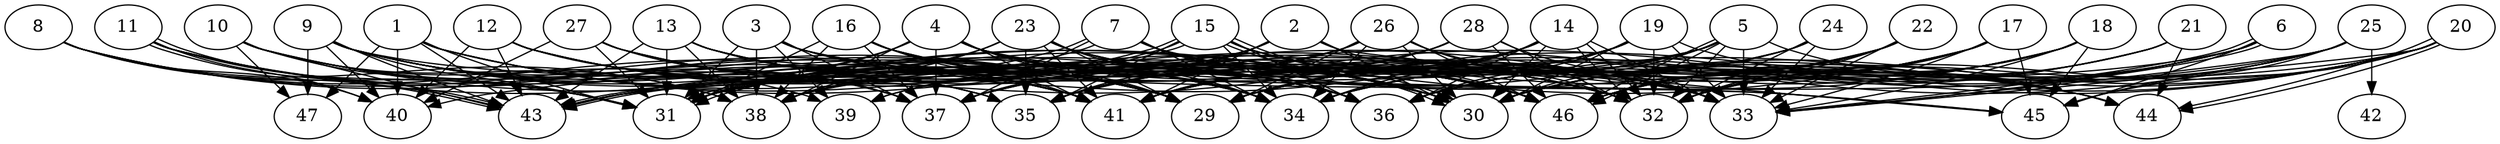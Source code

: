 // DAG (tier=3-complex, mode=compute, n=47, ccr=0.453, fat=0.845, density=0.701, regular=0.338, jump=0.206, mindata=1048576, maxdata=16777216)
// DAG automatically generated by daggen at Sun Aug 24 16:33:34 2025
// /home/ermia/Project/Environments/daggen/bin/daggen --dot --ccr 0.453 --fat 0.845 --regular 0.338 --density 0.701 --jump 0.206 --mindata 1048576 --maxdata 16777216 -n 47 
digraph G {
  1 [size="247817051142877085696", alpha="0.10", expect_size="123908525571438542848"]
  1 -> 31 [size ="315629395509248"]
  1 -> 32 [size ="315629395509248"]
  1 -> 33 [size ="315629395509248"]
  1 -> 40 [size ="315629395509248"]
  1 -> 41 [size ="315629395509248"]
  1 -> 43 [size ="315629395509248"]
  1 -> 46 [size ="315629395509248"]
  1 -> 47 [size ="315629395509248"]
  2 [size="133905922997011248", alpha="0.07", expect_size="66952961498505624"]
  2 -> 30 [size ="170852196810752"]
  2 -> 35 [size ="170852196810752"]
  2 -> 37 [size ="170852196810752"]
  2 -> 39 [size ="170852196810752"]
  2 -> 41 [size ="170852196810752"]
  2 -> 45 [size ="170852196810752"]
  2 -> 46 [size ="170852196810752"]
  3 [size="316250752190077632", alpha="0.10", expect_size="158125376095038816"]
  3 -> 29 [size ="758187967905792"]
  3 -> 31 [size ="758187967905792"]
  3 -> 36 [size ="758187967905792"]
  3 -> 37 [size ="758187967905792"]
  3 -> 38 [size ="758187967905792"]
  3 -> 39 [size ="758187967905792"]
  3 -> 45 [size ="758187967905792"]
  3 -> 46 [size ="758187967905792"]
  4 [size="662075045846704256", alpha="0.13", expect_size="331037522923352128"]
  4 -> 29 [size ="733039382495232"]
  4 -> 31 [size ="733039382495232"]
  4 -> 33 [size ="733039382495232"]
  4 -> 34 [size ="733039382495232"]
  4 -> 36 [size ="733039382495232"]
  4 -> 37 [size ="733039382495232"]
  4 -> 38 [size ="733039382495232"]
  4 -> 41 [size ="733039382495232"]
  4 -> 43 [size ="733039382495232"]
  4 -> 45 [size ="733039382495232"]
  4 -> 46 [size ="733039382495232"]
  5 [size="26160054307031248", alpha="0.07", expect_size="13080027153515624"]
  5 -> 29 [size ="1887436800000000"]
  5 -> 30 [size ="1887436800000000"]
  5 -> 31 [size ="1887436800000000"]
  5 -> 32 [size ="1887436800000000"]
  5 -> 33 [size ="1887436800000000"]
  5 -> 34 [size ="1887436800000000"]
  5 -> 41 [size ="1887436800000000"]
  5 -> 43 [size ="1887436800000000"]
  5 -> 44 [size ="1887436800000000"]
  5 -> 46 [size ="1887436800000000"]
  5 -> 46 [size ="1887436800000000"]
  6 [size="2052178883121250304", alpha="0.01", expect_size="1026089441560625152"]
  6 -> 29 [size ="12919135797248"]
  6 -> 30 [size ="12919135797248"]
  6 -> 31 [size ="12919135797248"]
  6 -> 33 [size ="12919135797248"]
  6 -> 33 [size ="12919135797248"]
  6 -> 34 [size ="12919135797248"]
  6 -> 45 [size ="12919135797248"]
  6 -> 46 [size ="12919135797248"]
  7 [size="2455799835872480256", alpha="0.20", expect_size="1227899917936240128"]
  7 -> 30 [size ="833166243790848"]
  7 -> 31 [size ="833166243790848"]
  7 -> 31 [size ="833166243790848"]
  7 -> 34 [size ="833166243790848"]
  7 -> 36 [size ="833166243790848"]
  7 -> 37 [size ="833166243790848"]
  7 -> 44 [size ="833166243790848"]
  7 -> 46 [size ="833166243790848"]
  8 [size="5241403889878281", alpha="0.11", expect_size="2620701944939140"]
  8 -> 29 [size ="133748376993792"]
  8 -> 31 [size ="133748376993792"]
  8 -> 35 [size ="133748376993792"]
  8 -> 38 [size ="133748376993792"]
  8 -> 40 [size ="133748376993792"]
  8 -> 41 [size ="133748376993792"]
  8 -> 43 [size ="133748376993792"]
  9 [size="81972096630819328", alpha="0.08", expect_size="40986048315409664"]
  9 -> 29 [size ="123373145292800"]
  9 -> 31 [size ="123373145292800"]
  9 -> 33 [size ="123373145292800"]
  9 -> 34 [size ="123373145292800"]
  9 -> 35 [size ="123373145292800"]
  9 -> 36 [size ="123373145292800"]
  9 -> 37 [size ="123373145292800"]
  9 -> 40 [size ="123373145292800"]
  9 -> 41 [size ="123373145292800"]
  9 -> 43 [size ="123373145292800"]
  9 -> 47 [size ="123373145292800"]
  10 [size="193662357078016000000", alpha="0.17", expect_size="96831178539008000000"]
  10 -> 29 [size ="267785338880000"]
  10 -> 30 [size ="267785338880000"]
  10 -> 31 [size ="267785338880000"]
  10 -> 35 [size ="267785338880000"]
  10 -> 38 [size ="267785338880000"]
  10 -> 39 [size ="267785338880000"]
  10 -> 43 [size ="267785338880000"]
  10 -> 47 [size ="267785338880000"]
  11 [size="605875955830034688", alpha="0.18", expect_size="302937977915017344"]
  11 -> 29 [size ="377802108960768"]
  11 -> 30 [size ="377802108960768"]
  11 -> 31 [size ="377802108960768"]
  11 -> 40 [size ="377802108960768"]
  11 -> 41 [size ="377802108960768"]
  11 -> 43 [size ="377802108960768"]
  11 -> 43 [size ="377802108960768"]
  12 [size="68103632928083912", alpha="0.12", expect_size="34051816464041956"]
  12 -> 29 [size ="1140478233804800"]
  12 -> 30 [size ="1140478233804800"]
  12 -> 34 [size ="1140478233804800"]
  12 -> 36 [size ="1140478233804800"]
  12 -> 37 [size ="1140478233804800"]
  12 -> 40 [size ="1140478233804800"]
  12 -> 41 [size ="1140478233804800"]
  12 -> 43 [size ="1140478233804800"]
  13 [size="390556212995312", alpha="0.01", expect_size="195278106497656"]
  13 -> 29 [size ="17783312089088"]
  13 -> 30 [size ="17783312089088"]
  13 -> 31 [size ="17783312089088"]
  13 -> 32 [size ="17783312089088"]
  13 -> 36 [size ="17783312089088"]
  13 -> 38 [size ="17783312089088"]
  13 -> 41 [size ="17783312089088"]
  13 -> 43 [size ="17783312089088"]
  14 [size="3460538904013926400", alpha="0.10", expect_size="1730269452006963200"]
  14 -> 29 [size ="1879894602547200"]
  14 -> 30 [size ="1879894602547200"]
  14 -> 32 [size ="1879894602547200"]
  14 -> 32 [size ="1879894602547200"]
  14 -> 33 [size ="1879894602547200"]
  14 -> 34 [size ="1879894602547200"]
  14 -> 36 [size ="1879894602547200"]
  14 -> 39 [size ="1879894602547200"]
  14 -> 41 [size ="1879894602547200"]
  14 -> 43 [size ="1879894602547200"]
  15 [size="839659262978637692928", alpha="0.15", expect_size="419829631489318846464"]
  15 -> 30 [size ="712019753828352"]
  15 -> 30 [size ="712019753828352"]
  15 -> 32 [size ="712019753828352"]
  15 -> 33 [size ="712019753828352"]
  15 -> 34 [size ="712019753828352"]
  15 -> 35 [size ="712019753828352"]
  15 -> 36 [size ="712019753828352"]
  15 -> 38 [size ="712019753828352"]
  15 -> 43 [size ="712019753828352"]
  15 -> 43 [size ="712019753828352"]
  15 -> 46 [size ="712019753828352"]
  16 [size="26907223230367368", alpha="0.15", expect_size="13453611615183684"]
  16 -> 29 [size ="843228546859008"]
  16 -> 31 [size ="843228546859008"]
  16 -> 33 [size ="843228546859008"]
  16 -> 36 [size ="843228546859008"]
  16 -> 37 [size ="843228546859008"]
  16 -> 38 [size ="843228546859008"]
  16 -> 41 [size ="843228546859008"]
  16 -> 46 [size ="843228546859008"]
  17 [size="812979790400051840", alpha="0.17", expect_size="406489895200025920"]
  17 -> 29 [size ="764581429379072"]
  17 -> 30 [size ="764581429379072"]
  17 -> 31 [size ="764581429379072"]
  17 -> 32 [size ="764581429379072"]
  17 -> 33 [size ="764581429379072"]
  17 -> 36 [size ="764581429379072"]
  17 -> 41 [size ="764581429379072"]
  17 -> 45 [size ="764581429379072"]
  17 -> 46 [size ="764581429379072"]
  18 [size="1252246904953974554624", alpha="0.20", expect_size="626123452476987277312"]
  18 -> 30 [size ="929429882667008"]
  18 -> 32 [size ="929429882667008"]
  18 -> 33 [size ="929429882667008"]
  18 -> 36 [size ="929429882667008"]
  18 -> 37 [size ="929429882667008"]
  18 -> 41 [size ="929429882667008"]
  18 -> 45 [size ="929429882667008"]
  18 -> 46 [size ="929429882667008"]
  19 [size="234942768334968384", alpha="0.02", expect_size="117471384167484192"]
  19 -> 29 [size ="444827112046592"]
  19 -> 30 [size ="444827112046592"]
  19 -> 32 [size ="444827112046592"]
  19 -> 33 [size ="444827112046592"]
  19 -> 35 [size ="444827112046592"]
  19 -> 36 [size ="444827112046592"]
  19 -> 37 [size ="444827112046592"]
  19 -> 41 [size ="444827112046592"]
  19 -> 44 [size ="444827112046592"]
  20 [size="3455407221818628096", alpha="0.00", expect_size="1727703610909314048"]
  20 -> 29 [size ="2197974419505152"]
  20 -> 30 [size ="2197974419505152"]
  20 -> 32 [size ="2197974419505152"]
  20 -> 33 [size ="2197974419505152"]
  20 -> 36 [size ="2197974419505152"]
  20 -> 38 [size ="2197974419505152"]
  20 -> 41 [size ="2197974419505152"]
  20 -> 44 [size ="2197974419505152"]
  20 -> 44 [size ="2197974419505152"]
  20 -> 45 [size ="2197974419505152"]
  21 [size="52423726325034432", alpha="0.12", expect_size="26211863162517216"]
  21 -> 29 [size ="1138327403102208"]
  21 -> 30 [size ="1138327403102208"]
  21 -> 34 [size ="1138327403102208"]
  21 -> 44 [size ="1138327403102208"]
  21 -> 46 [size ="1138327403102208"]
  22 [size="118644832955648976", alpha="0.15", expect_size="59322416477824488"]
  22 -> 29 [size ="168588279283712"]
  22 -> 32 [size ="168588279283712"]
  22 -> 33 [size ="168588279283712"]
  22 -> 36 [size ="168588279283712"]
  22 -> 37 [size ="168588279283712"]
  22 -> 46 [size ="168588279283712"]
  23 [size="4410910867378997", alpha="0.15", expect_size="2205455433689498"]
  23 -> 29 [size ="111023595978752"]
  23 -> 30 [size ="111023595978752"]
  23 -> 31 [size ="111023595978752"]
  23 -> 32 [size ="111023595978752"]
  23 -> 33 [size ="111023595978752"]
  23 -> 34 [size ="111023595978752"]
  23 -> 35 [size ="111023595978752"]
  23 -> 38 [size ="111023595978752"]
  23 -> 41 [size ="111023595978752"]
  24 [size="109665623467661952", alpha="0.11", expect_size="54832811733830976"]
  24 -> 29 [size ="2224669117644800"]
  24 -> 32 [size ="2224669117644800"]
  24 -> 33 [size ="2224669117644800"]
  24 -> 34 [size ="2224669117644800"]
  24 -> 36 [size ="2224669117644800"]
  24 -> 41 [size ="2224669117644800"]
  25 [size="1337632105089204224", alpha="0.12", expect_size="668816052544602112"]
  25 -> 30 [size ="9712129015808"]
  25 -> 32 [size ="9712129015808"]
  25 -> 33 [size ="9712129015808"]
  25 -> 35 [size ="9712129015808"]
  25 -> 42 [size ="9712129015808"]
  25 -> 43 [size ="9712129015808"]
  25 -> 45 [size ="9712129015808"]
  25 -> 46 [size ="9712129015808"]
  26 [size="13607071157581868", alpha="0.01", expect_size="6803535578790934"]
  26 -> 29 [size ="945391558197248"]
  26 -> 30 [size ="945391558197248"]
  26 -> 31 [size ="945391558197248"]
  26 -> 32 [size ="945391558197248"]
  26 -> 33 [size ="945391558197248"]
  26 -> 34 [size ="945391558197248"]
  26 -> 35 [size ="945391558197248"]
  26 -> 38 [size ="945391558197248"]
  26 -> 46 [size ="945391558197248"]
  27 [size="56849898540105728000", alpha="0.03", expect_size="28424949270052864000"]
  27 -> 31 [size ="118279582515200"]
  27 -> 32 [size ="118279582515200"]
  27 -> 34 [size ="118279582515200"]
  27 -> 37 [size ="118279582515200"]
  27 -> 40 [size ="118279582515200"]
  27 -> 46 [size ="118279582515200"]
  28 [size="5406754986468902912", alpha="0.13", expect_size="2703377493234451456"]
  28 -> 32 [size ="2064021998010368"]
  28 -> 33 [size ="2064021998010368"]
  28 -> 35 [size ="2064021998010368"]
  28 -> 40 [size ="2064021998010368"]
  28 -> 41 [size ="2064021998010368"]
  28 -> 46 [size ="2064021998010368"]
  29 [size="760788453095899136000", alpha="0.15", expect_size="380394226547949568000"]
  30 [size="479388306870366720", alpha="0.11", expect_size="239694153435183360"]
  31 [size="3543308371360458211328", alpha="0.18", expect_size="1771654185680229105664"]
  32 [size="1891842361149093838848", alpha="0.14", expect_size="945921180574546919424"]
  33 [size="849540735738813874176", alpha="0.03", expect_size="424770367869406937088"]
  34 [size="4252082297367286513664", alpha="0.03", expect_size="2126041148683643256832"]
  35 [size="681325143186292736", alpha="0.08", expect_size="340662571593146368"]
  36 [size="44168457341414408192", alpha="0.13", expect_size="22084228670707204096"]
  37 [size="1498821244032972288", alpha="0.02", expect_size="749410622016486144"]
  38 [size="1440483473669578817536", alpha="0.11", expect_size="720241736834789408768"]
  39 [size="111823702726874896", alpha="0.12", expect_size="55911851363437448"]
  40 [size="2439943999490413821952", alpha="0.06", expect_size="1219971999745206910976"]
  41 [size="59842395480213240", alpha="0.14", expect_size="29921197740106620"]
  42 [size="44700972371015280", alpha="0.02", expect_size="22350486185507640"]
  43 [size="150221427793444", alpha="0.03", expect_size="75110713896722"]
  44 [size="1922360989518265088", alpha="0.07", expect_size="961180494759132544"]
  45 [size="1943815656353488640", alpha="0.11", expect_size="971907828176744320"]
  46 [size="1382380753311577", alpha="0.01", expect_size="691190376655788"]
  47 [size="12626158910466686976", alpha="0.17", expect_size="6313079455233343488"]
}
